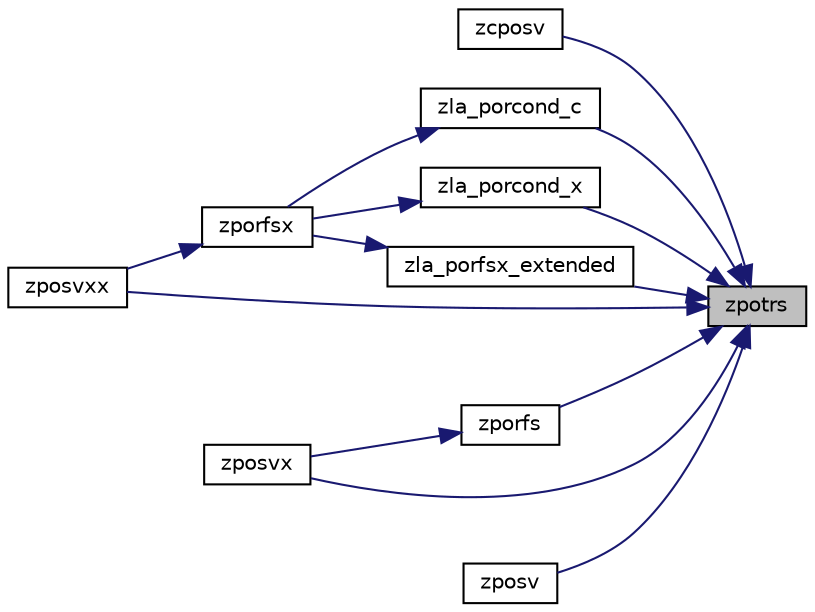 digraph "zpotrs"
{
 // LATEX_PDF_SIZE
  edge [fontname="Helvetica",fontsize="10",labelfontname="Helvetica",labelfontsize="10"];
  node [fontname="Helvetica",fontsize="10",shape=record];
  rankdir="RL";
  Node1 [label="zpotrs",height=0.2,width=0.4,color="black", fillcolor="grey75", style="filled", fontcolor="black",tooltip="ZPOTRS"];
  Node1 -> Node2 [dir="back",color="midnightblue",fontsize="10",style="solid",fontname="Helvetica"];
  Node2 [label="zcposv",height=0.2,width=0.4,color="black", fillcolor="white", style="filled",URL="$zcposv_8f.html#ae1f1548257a84b4328773c60eefb8934",tooltip="ZCPOSV computes the solution to system of linear equations A * X = B for PO matrices"];
  Node1 -> Node3 [dir="back",color="midnightblue",fontsize="10",style="solid",fontname="Helvetica"];
  Node3 [label="zla_porcond_c",height=0.2,width=0.4,color="black", fillcolor="white", style="filled",URL="$zla__porcond__c_8f.html#a82c32fc3a1b85760efa07df079d03451",tooltip="ZLA_PORCOND_C computes the infinity norm condition number of op(A)*inv(diag(c)) for Hermitian positiv..."];
  Node3 -> Node4 [dir="back",color="midnightblue",fontsize="10",style="solid",fontname="Helvetica"];
  Node4 [label="zporfsx",height=0.2,width=0.4,color="black", fillcolor="white", style="filled",URL="$zporfsx_8f.html#a42d79a8da87989c60a3dea4ed0b166fc",tooltip="ZPORFSX"];
  Node4 -> Node5 [dir="back",color="midnightblue",fontsize="10",style="solid",fontname="Helvetica"];
  Node5 [label="zposvxx",height=0.2,width=0.4,color="black", fillcolor="white", style="filled",URL="$zposvxx_8f.html#a3536bbd664c6152bca5e47cffd0c6676",tooltip="ZPOSVXX computes the solution to system of linear equations A * X = B for PO matrices"];
  Node1 -> Node6 [dir="back",color="midnightblue",fontsize="10",style="solid",fontname="Helvetica"];
  Node6 [label="zla_porcond_x",height=0.2,width=0.4,color="black", fillcolor="white", style="filled",URL="$zla__porcond__x_8f.html#af05af329082dde43c21a1a2cde6d8c54",tooltip="ZLA_PORCOND_X computes the infinity norm condition number of op(A)*diag(x) for Hermitian positive-def..."];
  Node6 -> Node4 [dir="back",color="midnightblue",fontsize="10",style="solid",fontname="Helvetica"];
  Node1 -> Node7 [dir="back",color="midnightblue",fontsize="10",style="solid",fontname="Helvetica"];
  Node7 [label="zla_porfsx_extended",height=0.2,width=0.4,color="black", fillcolor="white", style="filled",URL="$zla__porfsx__extended_8f.html#ac30d254c060cd62c6e475cd695496535",tooltip="ZLA_PORFSX_EXTENDED improves the computed solution to a system of linear equations for symmetric or H..."];
  Node7 -> Node4 [dir="back",color="midnightblue",fontsize="10",style="solid",fontname="Helvetica"];
  Node1 -> Node8 [dir="back",color="midnightblue",fontsize="10",style="solid",fontname="Helvetica"];
  Node8 [label="zporfs",height=0.2,width=0.4,color="black", fillcolor="white", style="filled",URL="$zporfs_8f.html#aec0aef3e740643130c8f453104fb97d0",tooltip="ZPORFS"];
  Node8 -> Node9 [dir="back",color="midnightblue",fontsize="10",style="solid",fontname="Helvetica"];
  Node9 [label="zposvx",height=0.2,width=0.4,color="black", fillcolor="white", style="filled",URL="$zposvx_8f.html#ae86e9b8504b15462b291b17032195e29",tooltip="ZPOSVX computes the solution to system of linear equations A * X = B for PO matrices"];
  Node1 -> Node10 [dir="back",color="midnightblue",fontsize="10",style="solid",fontname="Helvetica"];
  Node10 [label="zposv",height=0.2,width=0.4,color="black", fillcolor="white", style="filled",URL="$zposv_8f.html#a58f7fd3a95eb2994b1caec327ec75895",tooltip="ZPOSV computes the solution to system of linear equations A * X = B for PO matrices"];
  Node1 -> Node9 [dir="back",color="midnightblue",fontsize="10",style="solid",fontname="Helvetica"];
  Node1 -> Node5 [dir="back",color="midnightblue",fontsize="10",style="solid",fontname="Helvetica"];
}
